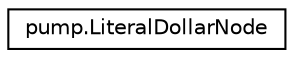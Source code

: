 digraph "Graphical Class Hierarchy"
{
  edge [fontname="Helvetica",fontsize="10",labelfontname="Helvetica",labelfontsize="10"];
  node [fontname="Helvetica",fontsize="10",shape=record];
  rankdir="LR";
  Node1 [label="pump.LiteralDollarNode",height=0.2,width=0.4,color="black", fillcolor="white", style="filled",URL="$classpump_1_1_literal_dollar_node.html"];
}
